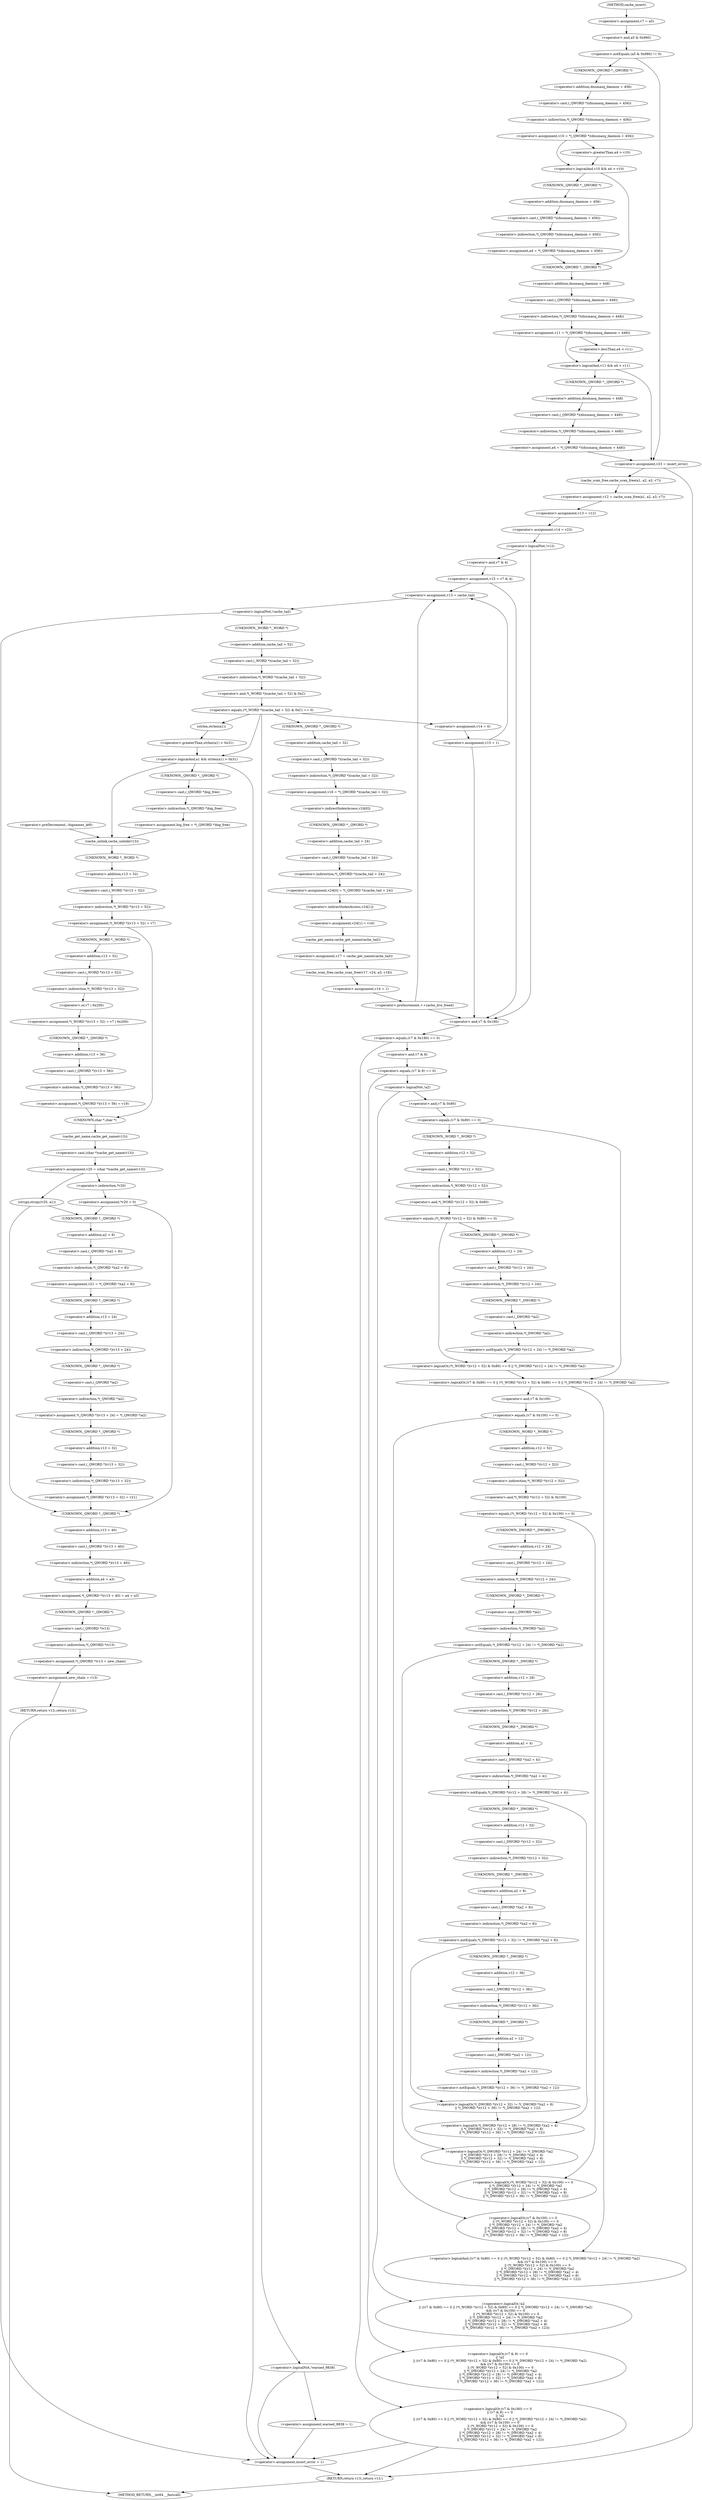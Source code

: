 digraph cache_insert {  
"1000138" [label = "(<operator>.assignment,v7 = a5)" ]
"1000142" [label = "(<operator>.notEquals,(a5 & 0x980) != 0)" ]
"1000143" [label = "(<operator>.and,a5 & 0x980)" ]
"1000148" [label = "(<operator>.assignment,v10 = *(_QWORD *)(dnsmasq_daemon + 456))" ]
"1000150" [label = "(<operator>.indirection,*(_QWORD *)(dnsmasq_daemon + 456))" ]
"1000151" [label = "(<operator>.cast,(_QWORD *)(dnsmasq_daemon + 456))" ]
"1000152" [label = "(UNKNOWN,_QWORD *,_QWORD *)" ]
"1000153" [label = "(<operator>.addition,dnsmasq_daemon + 456)" ]
"1000157" [label = "(<operator>.logicalAnd,v10 && a4 > v10)" ]
"1000159" [label = "(<operator>.greaterThan,a4 > v10)" ]
"1000162" [label = "(<operator>.assignment,a4 = *(_QWORD *)(dnsmasq_daemon + 456))" ]
"1000164" [label = "(<operator>.indirection,*(_QWORD *)(dnsmasq_daemon + 456))" ]
"1000165" [label = "(<operator>.cast,(_QWORD *)(dnsmasq_daemon + 456))" ]
"1000166" [label = "(UNKNOWN,_QWORD *,_QWORD *)" ]
"1000167" [label = "(<operator>.addition,dnsmasq_daemon + 456)" ]
"1000170" [label = "(<operator>.assignment,v11 = *(_QWORD *)(dnsmasq_daemon + 448))" ]
"1000172" [label = "(<operator>.indirection,*(_QWORD *)(dnsmasq_daemon + 448))" ]
"1000173" [label = "(<operator>.cast,(_QWORD *)(dnsmasq_daemon + 448))" ]
"1000174" [label = "(UNKNOWN,_QWORD *,_QWORD *)" ]
"1000175" [label = "(<operator>.addition,dnsmasq_daemon + 448)" ]
"1000179" [label = "(<operator>.logicalAnd,v11 && a4 < v11)" ]
"1000181" [label = "(<operator>.lessThan,a4 < v11)" ]
"1000184" [label = "(<operator>.assignment,a4 = *(_QWORD *)(dnsmasq_daemon + 448))" ]
"1000186" [label = "(<operator>.indirection,*(_QWORD *)(dnsmasq_daemon + 448))" ]
"1000187" [label = "(<operator>.cast,(_QWORD *)(dnsmasq_daemon + 448))" ]
"1000188" [label = "(UNKNOWN,_QWORD *,_QWORD *)" ]
"1000189" [label = "(<operator>.addition,dnsmasq_daemon + 448)" ]
"1000192" [label = "(<operator>.assignment,v23 = insert_error)" ]
"1000198" [label = "(<operator>.assignment,v12 = cache_scan_free(a1, a2, a3, v7))" ]
"1000200" [label = "(cache_scan_free,cache_scan_free(a1, a2, a3, v7))" ]
"1000205" [label = "(<operator>.assignment,v13 = v12)" ]
"1000208" [label = "(<operator>.assignment,v14 = v23)" ]
"1000212" [label = "(<operator>.logicalNot,!v12)" ]
"1000215" [label = "(<operator>.assignment,v15 = v7 & 4)" ]
"1000217" [label = "(<operator>.and,v7 & 4)" ]
"1000223" [label = "(<operator>.assignment,v13 = cache_tail)" ]
"1000227" [label = "(<operator>.logicalNot,!cache_tail)" ]
"1000231" [label = "(<operator>.equals,(*(_WORD *)(cache_tail + 52) & 0xC) == 0)" ]
"1000232" [label = "(<operator>.and,*(_WORD *)(cache_tail + 52) & 0xC)" ]
"1000233" [label = "(<operator>.indirection,*(_WORD *)(cache_tail + 52))" ]
"1000234" [label = "(<operator>.cast,(_WORD *)(cache_tail + 52))" ]
"1000235" [label = "(UNKNOWN,_WORD *,_WORD *)" ]
"1000236" [label = "(<operator>.addition,cache_tail + 52)" ]
"1000243" [label = "(<operator>.logicalAnd,a1 && strlen(a1) > 0x31)" ]
"1000245" [label = "(<operator>.greaterThan,strlen(a1) > 0x31)" ]
"1000246" [label = "(strlen,strlen(a1))" ]
"1000253" [label = "(<operator>.assignment,big_free = *(_QWORD *)big_free)" ]
"1000255" [label = "(<operator>.indirection,*(_QWORD *)big_free)" ]
"1000256" [label = "(<operator>.cast,(_QWORD *)big_free)" ]
"1000257" [label = "(UNKNOWN,_QWORD *,_QWORD *)" ]
"1000264" [label = "(<operator>.preDecrement,--bignames_left)" ]
"1000266" [label = "(cache_unlink,cache_unlink(v13))" ]
"1000268" [label = "(<operator>.assignment,*(_WORD *)(v13 + 52) = v7)" ]
"1000269" [label = "(<operator>.indirection,*(_WORD *)(v13 + 52))" ]
"1000270" [label = "(<operator>.cast,(_WORD *)(v13 + 52))" ]
"1000271" [label = "(UNKNOWN,_WORD *,_WORD *)" ]
"1000272" [label = "(<operator>.addition,v13 + 52)" ]
"1000279" [label = "(<operator>.assignment,*(_WORD *)(v13 + 52) = v7 | 0x200)" ]
"1000280" [label = "(<operator>.indirection,*(_WORD *)(v13 + 52))" ]
"1000281" [label = "(<operator>.cast,(_WORD *)(v13 + 52))" ]
"1000282" [label = "(UNKNOWN,_WORD *,_WORD *)" ]
"1000283" [label = "(<operator>.addition,v13 + 52)" ]
"1000286" [label = "(<operator>.or,v7 | 0x200)" ]
"1000289" [label = "(<operator>.assignment,*(_QWORD *)(v13 + 56) = v19)" ]
"1000290" [label = "(<operator>.indirection,*(_QWORD *)(v13 + 56))" ]
"1000291" [label = "(<operator>.cast,(_QWORD *)(v13 + 56))" ]
"1000292" [label = "(UNKNOWN,_QWORD *,_QWORD *)" ]
"1000293" [label = "(<operator>.addition,v13 + 56)" ]
"1000297" [label = "(<operator>.assignment,v20 = (char *)cache_get_name(v13))" ]
"1000299" [label = "(<operator>.cast,(char *)cache_get_name(v13))" ]
"1000300" [label = "(UNKNOWN,char *,char *)" ]
"1000301" [label = "(cache_get_name,cache_get_name(v13))" ]
"1000305" [label = "(strcpy,strcpy(v20, a1))" ]
"1000309" [label = "(<operator>.assignment,*v20 = 0)" ]
"1000310" [label = "(<operator>.indirection,*v20)" ]
"1000316" [label = "(<operator>.assignment,v21 = *(_QWORD *)(a2 + 8))" ]
"1000318" [label = "(<operator>.indirection,*(_QWORD *)(a2 + 8))" ]
"1000319" [label = "(<operator>.cast,(_QWORD *)(a2 + 8))" ]
"1000320" [label = "(UNKNOWN,_QWORD *,_QWORD *)" ]
"1000321" [label = "(<operator>.addition,a2 + 8)" ]
"1000324" [label = "(<operator>.assignment,*(_QWORD *)(v13 + 24) = *(_QWORD *)a2)" ]
"1000325" [label = "(<operator>.indirection,*(_QWORD *)(v13 + 24))" ]
"1000326" [label = "(<operator>.cast,(_QWORD *)(v13 + 24))" ]
"1000327" [label = "(UNKNOWN,_QWORD *,_QWORD *)" ]
"1000328" [label = "(<operator>.addition,v13 + 24)" ]
"1000331" [label = "(<operator>.indirection,*(_QWORD *)a2)" ]
"1000332" [label = "(<operator>.cast,(_QWORD *)a2)" ]
"1000333" [label = "(UNKNOWN,_QWORD *,_QWORD *)" ]
"1000335" [label = "(<operator>.assignment,*(_QWORD *)(v13 + 32) = v21)" ]
"1000336" [label = "(<operator>.indirection,*(_QWORD *)(v13 + 32))" ]
"1000337" [label = "(<operator>.cast,(_QWORD *)(v13 + 32))" ]
"1000338" [label = "(UNKNOWN,_QWORD *,_QWORD *)" ]
"1000339" [label = "(<operator>.addition,v13 + 32)" ]
"1000343" [label = "(<operator>.assignment,*(_QWORD *)(v13 + 40) = a4 + a3)" ]
"1000344" [label = "(<operator>.indirection,*(_QWORD *)(v13 + 40))" ]
"1000345" [label = "(<operator>.cast,(_QWORD *)(v13 + 40))" ]
"1000346" [label = "(UNKNOWN,_QWORD *,_QWORD *)" ]
"1000347" [label = "(<operator>.addition,v13 + 40)" ]
"1000350" [label = "(<operator>.addition,a4 + a3)" ]
"1000353" [label = "(<operator>.assignment,*(_QWORD *)v13 = new_chain)" ]
"1000354" [label = "(<operator>.indirection,*(_QWORD *)v13)" ]
"1000355" [label = "(<operator>.cast,(_QWORD *)v13)" ]
"1000356" [label = "(UNKNOWN,_QWORD *,_QWORD *)" ]
"1000359" [label = "(<operator>.assignment,new_chain = v13)" ]
"1000362" [label = "(RETURN,return v13;,return v13;)" ]
"1000368" [label = "(<operator>.logicalNot,!warned_9838)" ]
"1000371" [label = "(<operator>.assignment,warned_9838 = 1)" ]
"1000378" [label = "(<operator>.assignment,v16 = *(_QWORD *)(cache_tail + 32))" ]
"1000380" [label = "(<operator>.indirection,*(_QWORD *)(cache_tail + 32))" ]
"1000381" [label = "(<operator>.cast,(_QWORD *)(cache_tail + 32))" ]
"1000382" [label = "(UNKNOWN,_QWORD *,_QWORD *)" ]
"1000383" [label = "(<operator>.addition,cache_tail + 32)" ]
"1000386" [label = "(<operator>.assignment,v24[0] = *(_QWORD *)(cache_tail + 24))" ]
"1000387" [label = "(<operator>.indirectIndexAccess,v24[0])" ]
"1000390" [label = "(<operator>.indirection,*(_QWORD *)(cache_tail + 24))" ]
"1000391" [label = "(<operator>.cast,(_QWORD *)(cache_tail + 24))" ]
"1000392" [label = "(UNKNOWN,_QWORD *,_QWORD *)" ]
"1000393" [label = "(<operator>.addition,cache_tail + 24)" ]
"1000396" [label = "(<operator>.assignment,v24[1] = v16)" ]
"1000397" [label = "(<operator>.indirectIndexAccess,v24[1])" ]
"1000401" [label = "(<operator>.assignment,v17 = cache_get_name(cache_tail))" ]
"1000403" [label = "(cache_get_name,cache_get_name(cache_tail))" ]
"1000405" [label = "(cache_scan_free,cache_scan_free(v17, v24, a3, v18))" ]
"1000410" [label = "(<operator>.assignment,v14 = 1)" ]
"1000413" [label = "(<operator>.preIncrement,++cache_live_freed)" ]
"1000417" [label = "(<operator>.assignment,v14 = 0)" ]
"1000420" [label = "(<operator>.assignment,v15 = 1)" ]
"1000424" [label = "(<operator>.logicalOr,(v7 & 0x180) == 0\n    || (v7 & 8) == 0\n    || !a2\n    || ((v7 & 0x80) == 0 || (*(_WORD *)(v12 + 52) & 0x80) == 0 || *(_DWORD *)(v12 + 24) != *(_DWORD *)a2)\n    && ((v7 & 0x100) == 0\n     || (*(_WORD *)(v12 + 52) & 0x100) == 0\n     || *(_DWORD *)(v12 + 24) != *(_DWORD *)a2\n     || *(_DWORD *)(v12 + 28) != *(_DWORD *)(a2 + 4)\n     || *(_DWORD *)(v12 + 32) != *(_DWORD *)(a2 + 8)\n     || *(_DWORD *)(v12 + 36) != *(_DWORD *)(a2 + 12)))" ]
"1000425" [label = "(<operator>.equals,(v7 & 0x180) == 0)" ]
"1000426" [label = "(<operator>.and,v7 & 0x180)" ]
"1000430" [label = "(<operator>.logicalOr,(v7 & 8) == 0\n    || !a2\n    || ((v7 & 0x80) == 0 || (*(_WORD *)(v12 + 52) & 0x80) == 0 || *(_DWORD *)(v12 + 24) != *(_DWORD *)a2)\n    && ((v7 & 0x100) == 0\n     || (*(_WORD *)(v12 + 52) & 0x100) == 0\n     || *(_DWORD *)(v12 + 24) != *(_DWORD *)a2\n     || *(_DWORD *)(v12 + 28) != *(_DWORD *)(a2 + 4)\n     || *(_DWORD *)(v12 + 32) != *(_DWORD *)(a2 + 8)\n     || *(_DWORD *)(v12 + 36) != *(_DWORD *)(a2 + 12)))" ]
"1000431" [label = "(<operator>.equals,(v7 & 8) == 0)" ]
"1000432" [label = "(<operator>.and,v7 & 8)" ]
"1000436" [label = "(<operator>.logicalOr,!a2\n    || ((v7 & 0x80) == 0 || (*(_WORD *)(v12 + 52) & 0x80) == 0 || *(_DWORD *)(v12 + 24) != *(_DWORD *)a2)\n    && ((v7 & 0x100) == 0\n     || (*(_WORD *)(v12 + 52) & 0x100) == 0\n     || *(_DWORD *)(v12 + 24) != *(_DWORD *)a2\n     || *(_DWORD *)(v12 + 28) != *(_DWORD *)(a2 + 4)\n     || *(_DWORD *)(v12 + 32) != *(_DWORD *)(a2 + 8)\n     || *(_DWORD *)(v12 + 36) != *(_DWORD *)(a2 + 12)))" ]
"1000437" [label = "(<operator>.logicalNot,!a2)" ]
"1000439" [label = "(<operator>.logicalAnd,((v7 & 0x80) == 0 || (*(_WORD *)(v12 + 52) & 0x80) == 0 || *(_DWORD *)(v12 + 24) != *(_DWORD *)a2)\n    && ((v7 & 0x100) == 0\n     || (*(_WORD *)(v12 + 52) & 0x100) == 0\n     || *(_DWORD *)(v12 + 24) != *(_DWORD *)a2\n     || *(_DWORD *)(v12 + 28) != *(_DWORD *)(a2 + 4)\n     || *(_DWORD *)(v12 + 32) != *(_DWORD *)(a2 + 8)\n     || *(_DWORD *)(v12 + 36) != *(_DWORD *)(a2 + 12)))" ]
"1000440" [label = "(<operator>.logicalOr,(v7 & 0x80) == 0 || (*(_WORD *)(v12 + 52) & 0x80) == 0 || *(_DWORD *)(v12 + 24) != *(_DWORD *)a2)" ]
"1000441" [label = "(<operator>.equals,(v7 & 0x80) == 0)" ]
"1000442" [label = "(<operator>.and,v7 & 0x80)" ]
"1000446" [label = "(<operator>.logicalOr,(*(_WORD *)(v12 + 52) & 0x80) == 0 || *(_DWORD *)(v12 + 24) != *(_DWORD *)a2)" ]
"1000447" [label = "(<operator>.equals,(*(_WORD *)(v12 + 52) & 0x80) == 0)" ]
"1000448" [label = "(<operator>.and,*(_WORD *)(v12 + 52) & 0x80)" ]
"1000449" [label = "(<operator>.indirection,*(_WORD *)(v12 + 52))" ]
"1000450" [label = "(<operator>.cast,(_WORD *)(v12 + 52))" ]
"1000451" [label = "(UNKNOWN,_WORD *,_WORD *)" ]
"1000452" [label = "(<operator>.addition,v12 + 52)" ]
"1000457" [label = "(<operator>.notEquals,*(_DWORD *)(v12 + 24) != *(_DWORD *)a2)" ]
"1000458" [label = "(<operator>.indirection,*(_DWORD *)(v12 + 24))" ]
"1000459" [label = "(<operator>.cast,(_DWORD *)(v12 + 24))" ]
"1000460" [label = "(UNKNOWN,_DWORD *,_DWORD *)" ]
"1000461" [label = "(<operator>.addition,v12 + 24)" ]
"1000464" [label = "(<operator>.indirection,*(_DWORD *)a2)" ]
"1000465" [label = "(<operator>.cast,(_DWORD *)a2)" ]
"1000466" [label = "(UNKNOWN,_DWORD *,_DWORD *)" ]
"1000468" [label = "(<operator>.logicalOr,(v7 & 0x100) == 0\n     || (*(_WORD *)(v12 + 52) & 0x100) == 0\n     || *(_DWORD *)(v12 + 24) != *(_DWORD *)a2\n     || *(_DWORD *)(v12 + 28) != *(_DWORD *)(a2 + 4)\n     || *(_DWORD *)(v12 + 32) != *(_DWORD *)(a2 + 8)\n     || *(_DWORD *)(v12 + 36) != *(_DWORD *)(a2 + 12))" ]
"1000469" [label = "(<operator>.equals,(v7 & 0x100) == 0)" ]
"1000470" [label = "(<operator>.and,v7 & 0x100)" ]
"1000474" [label = "(<operator>.logicalOr,(*(_WORD *)(v12 + 52) & 0x100) == 0\n     || *(_DWORD *)(v12 + 24) != *(_DWORD *)a2\n     || *(_DWORD *)(v12 + 28) != *(_DWORD *)(a2 + 4)\n     || *(_DWORD *)(v12 + 32) != *(_DWORD *)(a2 + 8)\n     || *(_DWORD *)(v12 + 36) != *(_DWORD *)(a2 + 12))" ]
"1000475" [label = "(<operator>.equals,(*(_WORD *)(v12 + 52) & 0x100) == 0)" ]
"1000476" [label = "(<operator>.and,*(_WORD *)(v12 + 52) & 0x100)" ]
"1000477" [label = "(<operator>.indirection,*(_WORD *)(v12 + 52))" ]
"1000478" [label = "(<operator>.cast,(_WORD *)(v12 + 52))" ]
"1000479" [label = "(UNKNOWN,_WORD *,_WORD *)" ]
"1000480" [label = "(<operator>.addition,v12 + 52)" ]
"1000485" [label = "(<operator>.logicalOr,*(_DWORD *)(v12 + 24) != *(_DWORD *)a2\n     || *(_DWORD *)(v12 + 28) != *(_DWORD *)(a2 + 4)\n     || *(_DWORD *)(v12 + 32) != *(_DWORD *)(a2 + 8)\n     || *(_DWORD *)(v12 + 36) != *(_DWORD *)(a2 + 12))" ]
"1000486" [label = "(<operator>.notEquals,*(_DWORD *)(v12 + 24) != *(_DWORD *)a2)" ]
"1000487" [label = "(<operator>.indirection,*(_DWORD *)(v12 + 24))" ]
"1000488" [label = "(<operator>.cast,(_DWORD *)(v12 + 24))" ]
"1000489" [label = "(UNKNOWN,_DWORD *,_DWORD *)" ]
"1000490" [label = "(<operator>.addition,v12 + 24)" ]
"1000493" [label = "(<operator>.indirection,*(_DWORD *)a2)" ]
"1000494" [label = "(<operator>.cast,(_DWORD *)a2)" ]
"1000495" [label = "(UNKNOWN,_DWORD *,_DWORD *)" ]
"1000497" [label = "(<operator>.logicalOr,*(_DWORD *)(v12 + 28) != *(_DWORD *)(a2 + 4)\n     || *(_DWORD *)(v12 + 32) != *(_DWORD *)(a2 + 8)\n     || *(_DWORD *)(v12 + 36) != *(_DWORD *)(a2 + 12))" ]
"1000498" [label = "(<operator>.notEquals,*(_DWORD *)(v12 + 28) != *(_DWORD *)(a2 + 4))" ]
"1000499" [label = "(<operator>.indirection,*(_DWORD *)(v12 + 28))" ]
"1000500" [label = "(<operator>.cast,(_DWORD *)(v12 + 28))" ]
"1000501" [label = "(UNKNOWN,_DWORD *,_DWORD *)" ]
"1000502" [label = "(<operator>.addition,v12 + 28)" ]
"1000505" [label = "(<operator>.indirection,*(_DWORD *)(a2 + 4))" ]
"1000506" [label = "(<operator>.cast,(_DWORD *)(a2 + 4))" ]
"1000507" [label = "(UNKNOWN,_DWORD *,_DWORD *)" ]
"1000508" [label = "(<operator>.addition,a2 + 4)" ]
"1000511" [label = "(<operator>.logicalOr,*(_DWORD *)(v12 + 32) != *(_DWORD *)(a2 + 8)\n     || *(_DWORD *)(v12 + 36) != *(_DWORD *)(a2 + 12))" ]
"1000512" [label = "(<operator>.notEquals,*(_DWORD *)(v12 + 32) != *(_DWORD *)(a2 + 8))" ]
"1000513" [label = "(<operator>.indirection,*(_DWORD *)(v12 + 32))" ]
"1000514" [label = "(<operator>.cast,(_DWORD *)(v12 + 32))" ]
"1000515" [label = "(UNKNOWN,_DWORD *,_DWORD *)" ]
"1000516" [label = "(<operator>.addition,v12 + 32)" ]
"1000519" [label = "(<operator>.indirection,*(_DWORD *)(a2 + 8))" ]
"1000520" [label = "(<operator>.cast,(_DWORD *)(a2 + 8))" ]
"1000521" [label = "(UNKNOWN,_DWORD *,_DWORD *)" ]
"1000522" [label = "(<operator>.addition,a2 + 8)" ]
"1000525" [label = "(<operator>.notEquals,*(_DWORD *)(v12 + 36) != *(_DWORD *)(a2 + 12))" ]
"1000526" [label = "(<operator>.indirection,*(_DWORD *)(v12 + 36))" ]
"1000527" [label = "(<operator>.cast,(_DWORD *)(v12 + 36))" ]
"1000528" [label = "(UNKNOWN,_DWORD *,_DWORD *)" ]
"1000529" [label = "(<operator>.addition,v12 + 36)" ]
"1000532" [label = "(<operator>.indirection,*(_DWORD *)(a2 + 12))" ]
"1000533" [label = "(<operator>.cast,(_DWORD *)(a2 + 12))" ]
"1000534" [label = "(UNKNOWN,_DWORD *,_DWORD *)" ]
"1000535" [label = "(<operator>.addition,a2 + 12)" ]
"1000540" [label = "(<operator>.assignment,insert_error = 1)" ]
"1000545" [label = "(RETURN,return v13;,return v13;)" ]
"1000116" [label = "(METHOD,cache_insert)" ]
"1000547" [label = "(METHOD_RETURN,__int64 __fastcall)" ]
  "1000138" -> "1000143" 
  "1000142" -> "1000152" 
  "1000142" -> "1000192" 
  "1000143" -> "1000142" 
  "1000148" -> "1000157" 
  "1000148" -> "1000159" 
  "1000150" -> "1000148" 
  "1000151" -> "1000150" 
  "1000152" -> "1000153" 
  "1000153" -> "1000151" 
  "1000157" -> "1000166" 
  "1000157" -> "1000174" 
  "1000159" -> "1000157" 
  "1000162" -> "1000174" 
  "1000164" -> "1000162" 
  "1000165" -> "1000164" 
  "1000166" -> "1000167" 
  "1000167" -> "1000165" 
  "1000170" -> "1000179" 
  "1000170" -> "1000181" 
  "1000172" -> "1000170" 
  "1000173" -> "1000172" 
  "1000174" -> "1000175" 
  "1000175" -> "1000173" 
  "1000179" -> "1000188" 
  "1000179" -> "1000192" 
  "1000181" -> "1000179" 
  "1000184" -> "1000192" 
  "1000186" -> "1000184" 
  "1000187" -> "1000186" 
  "1000188" -> "1000189" 
  "1000189" -> "1000187" 
  "1000192" -> "1000545" 
  "1000192" -> "1000200" 
  "1000198" -> "1000205" 
  "1000200" -> "1000198" 
  "1000205" -> "1000208" 
  "1000208" -> "1000212" 
  "1000212" -> "1000217" 
  "1000212" -> "1000426" 
  "1000215" -> "1000223" 
  "1000215" -> "1000426" 
  "1000217" -> "1000215" 
  "1000223" -> "1000227" 
  "1000227" -> "1000235" 
  "1000227" -> "1000540" 
  "1000231" -> "1000243" 
  "1000231" -> "1000246" 
  "1000231" -> "1000368" 
  "1000231" -> "1000382" 
  "1000231" -> "1000417" 
  "1000232" -> "1000231" 
  "1000233" -> "1000232" 
  "1000234" -> "1000233" 
  "1000235" -> "1000236" 
  "1000236" -> "1000234" 
  "1000243" -> "1000257" 
  "1000243" -> "1000540" 
  "1000243" -> "1000266" 
  "1000245" -> "1000243" 
  "1000246" -> "1000245" 
  "1000253" -> "1000266" 
  "1000255" -> "1000253" 
  "1000256" -> "1000255" 
  "1000257" -> "1000256" 
  "1000264" -> "1000266" 
  "1000266" -> "1000271" 
  "1000268" -> "1000282" 
  "1000268" -> "1000300" 
  "1000269" -> "1000268" 
  "1000270" -> "1000269" 
  "1000271" -> "1000272" 
  "1000272" -> "1000270" 
  "1000279" -> "1000292" 
  "1000280" -> "1000286" 
  "1000281" -> "1000280" 
  "1000282" -> "1000283" 
  "1000283" -> "1000281" 
  "1000286" -> "1000279" 
  "1000289" -> "1000300" 
  "1000290" -> "1000289" 
  "1000291" -> "1000290" 
  "1000292" -> "1000293" 
  "1000293" -> "1000291" 
  "1000297" -> "1000305" 
  "1000297" -> "1000310" 
  "1000299" -> "1000297" 
  "1000300" -> "1000301" 
  "1000301" -> "1000299" 
  "1000305" -> "1000346" 
  "1000305" -> "1000320" 
  "1000309" -> "1000346" 
  "1000309" -> "1000320" 
  "1000310" -> "1000309" 
  "1000316" -> "1000327" 
  "1000318" -> "1000316" 
  "1000319" -> "1000318" 
  "1000320" -> "1000321" 
  "1000321" -> "1000319" 
  "1000324" -> "1000338" 
  "1000325" -> "1000333" 
  "1000326" -> "1000325" 
  "1000327" -> "1000328" 
  "1000328" -> "1000326" 
  "1000331" -> "1000324" 
  "1000332" -> "1000331" 
  "1000333" -> "1000332" 
  "1000335" -> "1000346" 
  "1000336" -> "1000335" 
  "1000337" -> "1000336" 
  "1000338" -> "1000339" 
  "1000339" -> "1000337" 
  "1000343" -> "1000356" 
  "1000344" -> "1000350" 
  "1000345" -> "1000344" 
  "1000346" -> "1000347" 
  "1000347" -> "1000345" 
  "1000350" -> "1000343" 
  "1000353" -> "1000359" 
  "1000354" -> "1000353" 
  "1000355" -> "1000354" 
  "1000356" -> "1000355" 
  "1000359" -> "1000362" 
  "1000362" -> "1000547" 
  "1000368" -> "1000371" 
  "1000368" -> "1000540" 
  "1000371" -> "1000540" 
  "1000378" -> "1000387" 
  "1000380" -> "1000378" 
  "1000381" -> "1000380" 
  "1000382" -> "1000383" 
  "1000383" -> "1000381" 
  "1000386" -> "1000397" 
  "1000387" -> "1000392" 
  "1000390" -> "1000386" 
  "1000391" -> "1000390" 
  "1000392" -> "1000393" 
  "1000393" -> "1000391" 
  "1000396" -> "1000403" 
  "1000397" -> "1000396" 
  "1000401" -> "1000405" 
  "1000403" -> "1000401" 
  "1000405" -> "1000410" 
  "1000410" -> "1000413" 
  "1000413" -> "1000223" 
  "1000413" -> "1000426" 
  "1000417" -> "1000420" 
  "1000420" -> "1000223" 
  "1000420" -> "1000426" 
  "1000424" -> "1000540" 
  "1000424" -> "1000545" 
  "1000425" -> "1000424" 
  "1000425" -> "1000432" 
  "1000426" -> "1000425" 
  "1000430" -> "1000424" 
  "1000431" -> "1000430" 
  "1000431" -> "1000437" 
  "1000432" -> "1000431" 
  "1000436" -> "1000430" 
  "1000437" -> "1000436" 
  "1000437" -> "1000442" 
  "1000439" -> "1000436" 
  "1000440" -> "1000439" 
  "1000440" -> "1000470" 
  "1000441" -> "1000451" 
  "1000441" -> "1000440" 
  "1000442" -> "1000441" 
  "1000446" -> "1000440" 
  "1000447" -> "1000460" 
  "1000447" -> "1000446" 
  "1000448" -> "1000447" 
  "1000449" -> "1000448" 
  "1000450" -> "1000449" 
  "1000451" -> "1000452" 
  "1000452" -> "1000450" 
  "1000457" -> "1000446" 
  "1000458" -> "1000466" 
  "1000459" -> "1000458" 
  "1000460" -> "1000461" 
  "1000461" -> "1000459" 
  "1000464" -> "1000457" 
  "1000465" -> "1000464" 
  "1000466" -> "1000465" 
  "1000468" -> "1000439" 
  "1000469" -> "1000479" 
  "1000469" -> "1000468" 
  "1000470" -> "1000469" 
  "1000474" -> "1000468" 
  "1000475" -> "1000489" 
  "1000475" -> "1000474" 
  "1000476" -> "1000475" 
  "1000477" -> "1000476" 
  "1000478" -> "1000477" 
  "1000479" -> "1000480" 
  "1000480" -> "1000478" 
  "1000485" -> "1000474" 
  "1000486" -> "1000501" 
  "1000486" -> "1000485" 
  "1000487" -> "1000495" 
  "1000488" -> "1000487" 
  "1000489" -> "1000490" 
  "1000490" -> "1000488" 
  "1000493" -> "1000486" 
  "1000494" -> "1000493" 
  "1000495" -> "1000494" 
  "1000497" -> "1000485" 
  "1000498" -> "1000515" 
  "1000498" -> "1000497" 
  "1000499" -> "1000507" 
  "1000500" -> "1000499" 
  "1000501" -> "1000502" 
  "1000502" -> "1000500" 
  "1000505" -> "1000498" 
  "1000506" -> "1000505" 
  "1000507" -> "1000508" 
  "1000508" -> "1000506" 
  "1000511" -> "1000497" 
  "1000512" -> "1000528" 
  "1000512" -> "1000511" 
  "1000513" -> "1000521" 
  "1000514" -> "1000513" 
  "1000515" -> "1000516" 
  "1000516" -> "1000514" 
  "1000519" -> "1000512" 
  "1000520" -> "1000519" 
  "1000521" -> "1000522" 
  "1000522" -> "1000520" 
  "1000525" -> "1000511" 
  "1000526" -> "1000534" 
  "1000527" -> "1000526" 
  "1000528" -> "1000529" 
  "1000529" -> "1000527" 
  "1000532" -> "1000525" 
  "1000533" -> "1000532" 
  "1000534" -> "1000535" 
  "1000535" -> "1000533" 
  "1000540" -> "1000545" 
  "1000545" -> "1000547" 
  "1000116" -> "1000138" 
}
